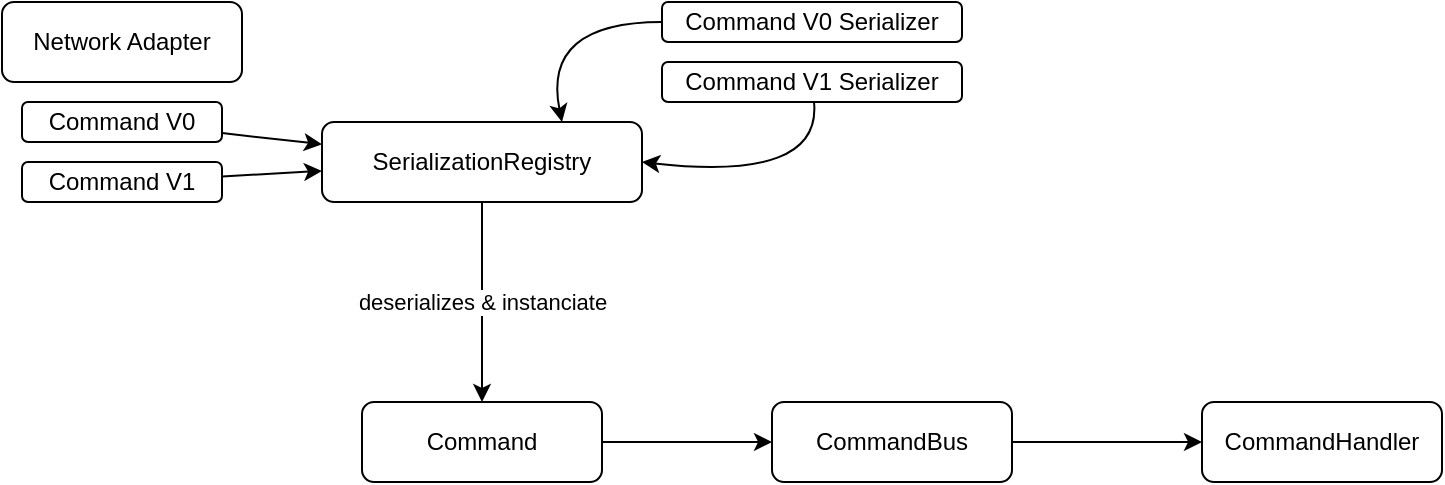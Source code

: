 <mxfile>
    <diagram id="4jYn5EpviyFOXPsRa5s_" name="Page-1">
        <mxGraphModel dx="882" dy="534" grid="1" gridSize="10" guides="1" tooltips="1" connect="1" arrows="1" fold="1" page="1" pageScale="1" pageWidth="850" pageHeight="1100" math="0" shadow="0">
            <root>
                <mxCell id="0"/>
                <mxCell id="1" parent="0"/>
                <mxCell id="15" style="edgeStyle=none;html=1;" edge="1" parent="1" source="2" target="14">
                    <mxGeometry relative="1" as="geometry"/>
                </mxCell>
                <mxCell id="2" value="Command" style="rounded=1;whiteSpace=wrap;html=1;" vertex="1" parent="1">
                    <mxGeometry x="220" y="240" width="120" height="40" as="geometry"/>
                </mxCell>
                <mxCell id="3" value="CommandHandler" style="rounded=1;whiteSpace=wrap;html=1;" vertex="1" parent="1">
                    <mxGeometry x="640" y="240" width="120" height="40" as="geometry"/>
                </mxCell>
                <mxCell id="19" value="deserializes &amp;amp; instanciate" style="edgeStyle=none;html=1;" edge="1" parent="1" source="8" target="2">
                    <mxGeometry relative="1" as="geometry"/>
                </mxCell>
                <mxCell id="8" value="SerializationRegistry" style="rounded=1;whiteSpace=wrap;html=1;" vertex="1" parent="1">
                    <mxGeometry x="200" y="100" width="160" height="40" as="geometry"/>
                </mxCell>
                <mxCell id="17" style="edgeStyle=none;html=1;" edge="1" parent="1" source="9" target="8">
                    <mxGeometry relative="1" as="geometry"/>
                </mxCell>
                <mxCell id="9" value="Command V0" style="rounded=1;whiteSpace=wrap;html=1;" vertex="1" parent="1">
                    <mxGeometry x="50" y="90" width="100" height="20" as="geometry"/>
                </mxCell>
                <mxCell id="18" style="edgeStyle=none;html=1;" edge="1" parent="1" source="10" target="8">
                    <mxGeometry relative="1" as="geometry"/>
                </mxCell>
                <mxCell id="10" value="Command V1" style="rounded=1;whiteSpace=wrap;html=1;" vertex="1" parent="1">
                    <mxGeometry x="50" y="120" width="100" height="20" as="geometry"/>
                </mxCell>
                <mxCell id="11" value="Network Adapter" style="rounded=1;whiteSpace=wrap;html=1;" vertex="1" parent="1">
                    <mxGeometry x="40" y="40" width="120" height="40" as="geometry"/>
                </mxCell>
                <mxCell id="16" style="edgeStyle=none;html=1;" edge="1" parent="1" source="14" target="3">
                    <mxGeometry relative="1" as="geometry"/>
                </mxCell>
                <mxCell id="14" value="CommandBus" style="rounded=1;whiteSpace=wrap;html=1;" vertex="1" parent="1">
                    <mxGeometry x="425" y="240" width="120" height="40" as="geometry"/>
                </mxCell>
                <mxCell id="25" style="edgeStyle=none;curved=1;html=1;strokeColor=default;entryX=0.75;entryY=0;entryDx=0;entryDy=0;" edge="1" parent="1" source="21" target="8">
                    <mxGeometry relative="1" as="geometry">
                        <mxPoint x="280" y="100" as="targetPoint"/>
                        <Array as="points">
                            <mxPoint x="310" y="50"/>
                        </Array>
                    </mxGeometry>
                </mxCell>
                <mxCell id="21" value="Command V0 Serializer" style="rounded=1;whiteSpace=wrap;html=1;" vertex="1" parent="1">
                    <mxGeometry x="370" y="40" width="150" height="20" as="geometry"/>
                </mxCell>
                <mxCell id="24" style="edgeStyle=none;curved=1;html=1;entryX=1;entryY=0.5;entryDx=0;entryDy=0;strokeColor=default;" edge="1" parent="1" source="22" target="8">
                    <mxGeometry relative="1" as="geometry">
                        <Array as="points">
                            <mxPoint x="450" y="130"/>
                        </Array>
                    </mxGeometry>
                </mxCell>
                <mxCell id="22" value="Command V1 Serializer" style="rounded=1;whiteSpace=wrap;html=1;" vertex="1" parent="1">
                    <mxGeometry x="370" y="70" width="150" height="20" as="geometry"/>
                </mxCell>
            </root>
        </mxGraphModel>
    </diagram>
</mxfile>